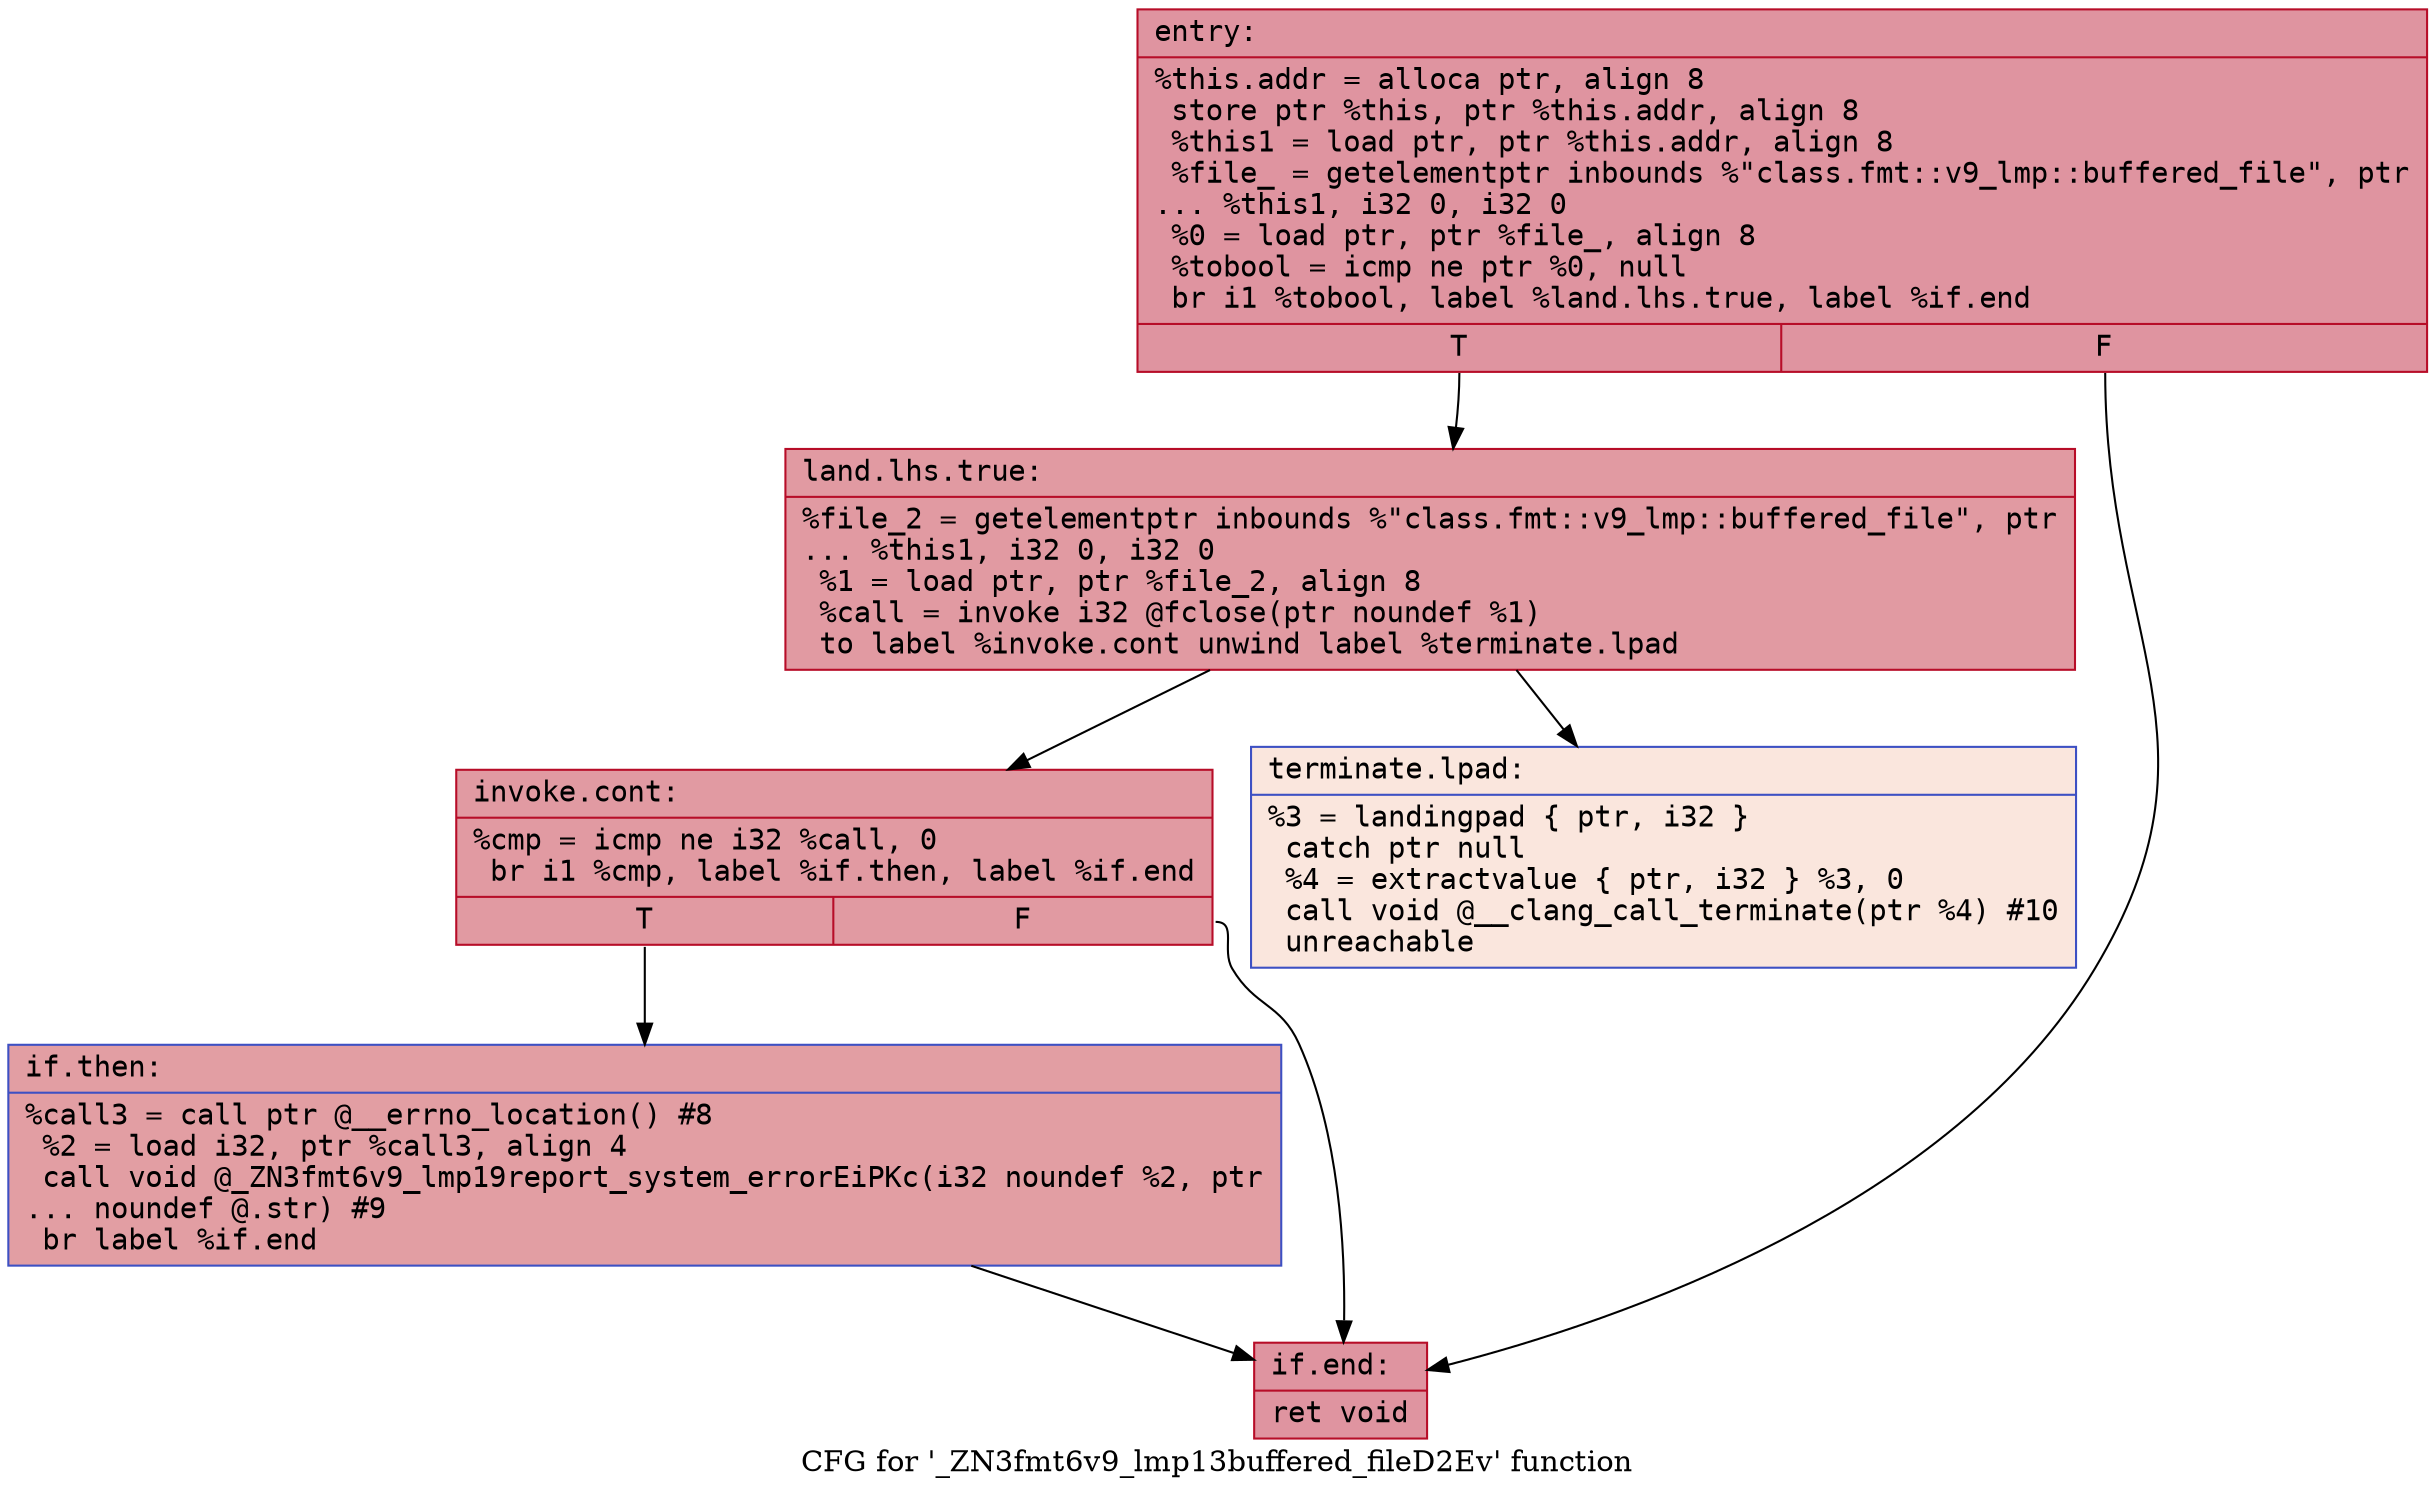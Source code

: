 digraph "CFG for '_ZN3fmt6v9_lmp13buffered_fileD2Ev' function" {
	label="CFG for '_ZN3fmt6v9_lmp13buffered_fileD2Ev' function";

	Node0x55957a4700d0 [shape=record,color="#b70d28ff", style=filled, fillcolor="#b70d2870" fontname="Courier",label="{entry:\l|  %this.addr = alloca ptr, align 8\l  store ptr %this, ptr %this.addr, align 8\l  %this1 = load ptr, ptr %this.addr, align 8\l  %file_ = getelementptr inbounds %\"class.fmt::v9_lmp::buffered_file\", ptr\l... %this1, i32 0, i32 0\l  %0 = load ptr, ptr %file_, align 8\l  %tobool = icmp ne ptr %0, null\l  br i1 %tobool, label %land.lhs.true, label %if.end\l|{<s0>T|<s1>F}}"];
	Node0x55957a4700d0:s0 -> Node0x55957a4707a0[tooltip="entry -> land.lhs.true\nProbability 62.50%" ];
	Node0x55957a4700d0:s1 -> Node0x55957a470820[tooltip="entry -> if.end\nProbability 37.50%" ];
	Node0x55957a4707a0 [shape=record,color="#b70d28ff", style=filled, fillcolor="#bb1b2c70" fontname="Courier",label="{land.lhs.true:\l|  %file_2 = getelementptr inbounds %\"class.fmt::v9_lmp::buffered_file\", ptr\l... %this1, i32 0, i32 0\l  %1 = load ptr, ptr %file_2, align 8\l  %call = invoke i32 @fclose(ptr noundef %1)\l          to label %invoke.cont unwind label %terminate.lpad\l}"];
	Node0x55957a4707a0 -> Node0x55957a470aa0[tooltip="land.lhs.true -> invoke.cont\nProbability 100.00%" ];
	Node0x55957a4707a0 -> Node0x55957a470b20[tooltip="land.lhs.true -> terminate.lpad\nProbability 0.00%" ];
	Node0x55957a470aa0 [shape=record,color="#b70d28ff", style=filled, fillcolor="#bb1b2c70" fontname="Courier",label="{invoke.cont:\l|  %cmp = icmp ne i32 %call, 0\l  br i1 %cmp, label %if.then, label %if.end\l|{<s0>T|<s1>F}}"];
	Node0x55957a470aa0:s0 -> Node0x55957a470fa0[tooltip="invoke.cont -> if.then\nProbability 62.50%" ];
	Node0x55957a470aa0:s1 -> Node0x55957a470820[tooltip="invoke.cont -> if.end\nProbability 37.50%" ];
	Node0x55957a470fa0 [shape=record,color="#3d50c3ff", style=filled, fillcolor="#be242e70" fontname="Courier",label="{if.then:\l|  %call3 = call ptr @__errno_location() #8\l  %2 = load i32, ptr %call3, align 4\l  call void @_ZN3fmt6v9_lmp19report_system_errorEiPKc(i32 noundef %2, ptr\l... noundef @.str) #9\l  br label %if.end\l}"];
	Node0x55957a470fa0 -> Node0x55957a470820[tooltip="if.then -> if.end\nProbability 100.00%" ];
	Node0x55957a470820 [shape=record,color="#b70d28ff", style=filled, fillcolor="#b70d2870" fontname="Courier",label="{if.end:\l|  ret void\l}"];
	Node0x55957a470b20 [shape=record,color="#3d50c3ff", style=filled, fillcolor="#f3c7b170" fontname="Courier",label="{terminate.lpad:\l|  %3 = landingpad \{ ptr, i32 \}\l          catch ptr null\l  %4 = extractvalue \{ ptr, i32 \} %3, 0\l  call void @__clang_call_terminate(ptr %4) #10\l  unreachable\l}"];
}
